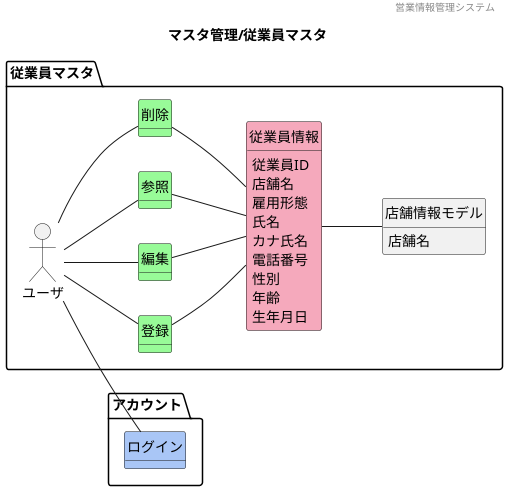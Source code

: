 @startuml images/マスタ管理/従業員マスタ
' ヘッダー
header 営業情報管理システム
' タイトル
title マスタ管理/従業員マスタ
' 
hide circle
' 
hide method
' hide members
left to right direction

package "アカウント"{
    class "ログイン" #A9C6F6
}

package "従業員マスタ"{
    mix_actor "ユーザ"
    class "登録" #98fb98
    class "編集" #98fb98
    class "参照" #98fb98
    class "削除" #98fb98
    class "従業員情報" #F5A9BC
    class "店舗情報モデル"

    ユーザ -- 参照
    ユーザ -- 登録
    ユーザ -- 編集
    ユーザ -- 削除
    参照 -- 従業員情報
    登録 -- 従業員情報
    編集 -- 従業員情報
    削除 -- 従業員情報
    従業員情報 -- 店舗情報モデル

    従業員情報 : 従業員ID
    従業員情報 : 店舗名
    従業員情報 : 雇用形態
    従業員情報 : 氏名
    従業員情報 : カナ氏名
    従業員情報 : 電話番号
    従業員情報 : 性別
    従業員情報 : 年齢
    従業員情報 : 生年月日
    店舗情報モデル : 店舗名

}

ユーザ -- ログイン





@enduml